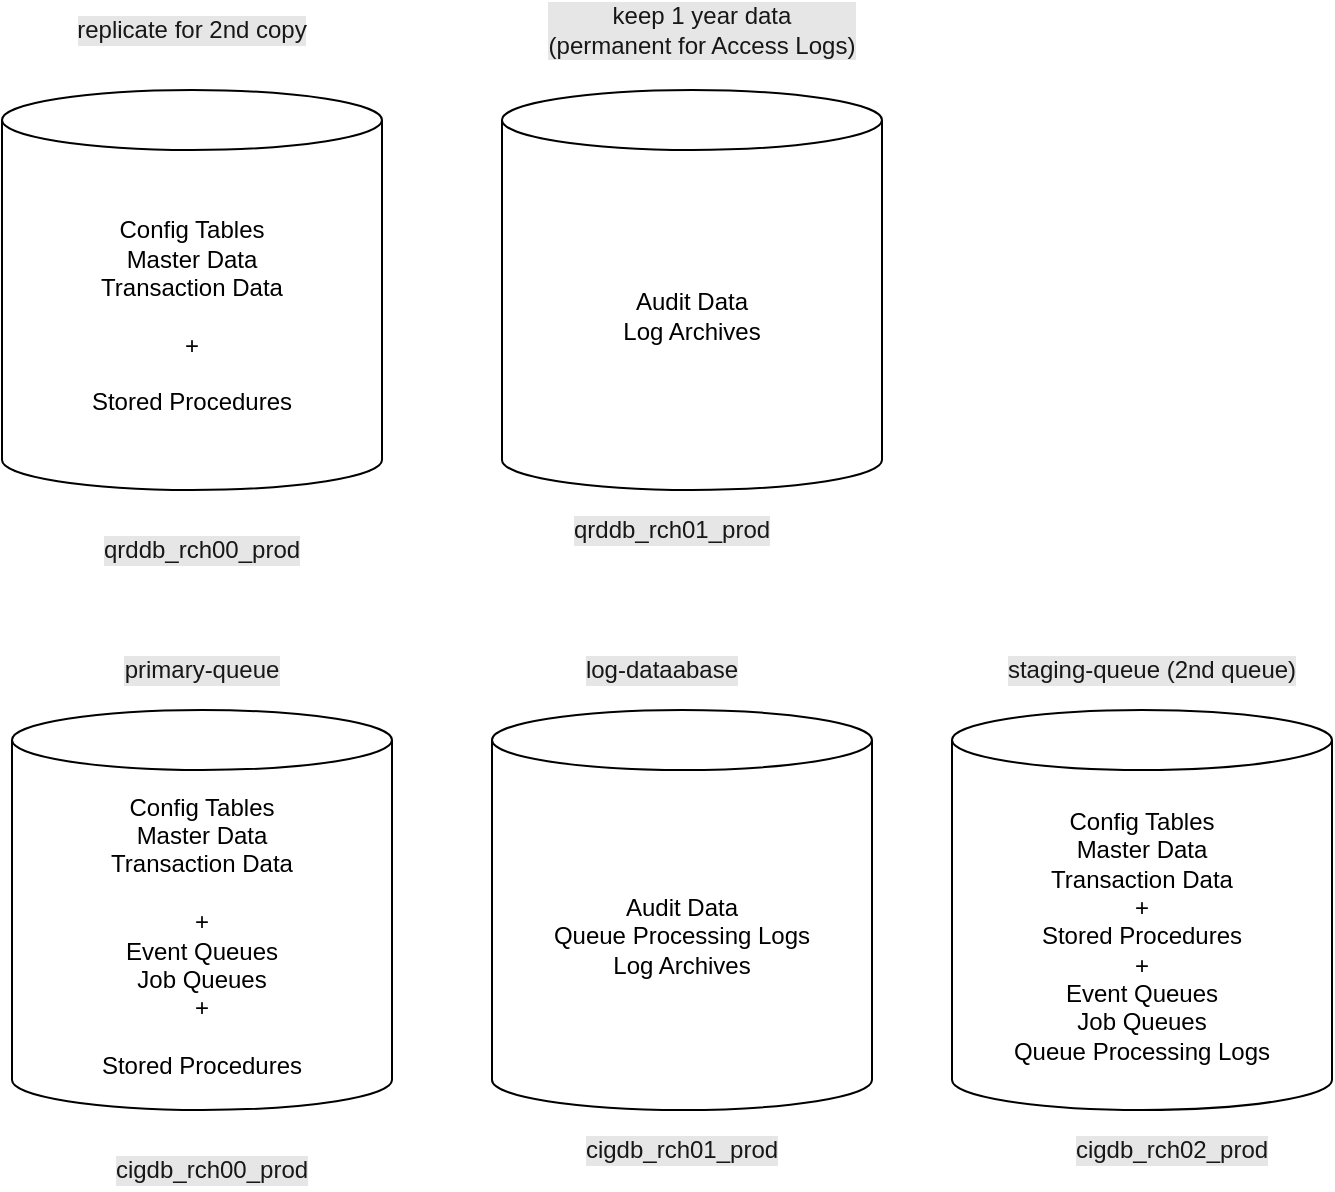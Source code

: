 <mxfile version="13.10.0" type="embed">
    <diagram id="M6VVdp_PShIjpn4tF2mF" name="Page-1">
        <mxGraphModel dx="1147" dy="667" grid="1" gridSize="10" guides="1" tooltips="1" connect="1" arrows="1" fold="1" page="1" pageScale="1" pageWidth="850" pageHeight="1100" math="0" shadow="0">
            <root>
                <mxCell id="0"/>
                <mxCell id="1" parent="0"/>
                <mxCell id="2" value="Config Tables&lt;br&gt;Master Data&lt;br&gt;Transaction Data&lt;br&gt;&lt;br&gt;+&lt;br&gt;&lt;br&gt;Stored Procedures" style="shape=cylinder3;whiteSpace=wrap;html=1;boundedLbl=1;backgroundOutline=1;size=15;" parent="1" vertex="1">
                    <mxGeometry x="140" y="200" width="190" height="200" as="geometry"/>
                </mxCell>
                <mxCell id="4" value="Audit Data&lt;br&gt;Log Archives" style="shape=cylinder3;whiteSpace=wrap;html=1;boundedLbl=1;backgroundOutline=1;size=15;" parent="1" vertex="1">
                    <mxGeometry x="390" y="200" width="190" height="200" as="geometry"/>
                </mxCell>
                <mxCell id="5" value="qrddb_rch00_prod" style="text;html=1;strokeColor=none;fillColor=none;align=center;verticalAlign=middle;whiteSpace=wrap;rounded=0;labelBackgroundColor=#171717;" parent="1" vertex="1">
                    <mxGeometry x="220" y="420" width="40" height="20" as="geometry"/>
                </mxCell>
                <mxCell id="6" value="qrddb_rch01_prod" style="text;html=1;strokeColor=none;fillColor=none;align=center;verticalAlign=middle;whiteSpace=wrap;rounded=0;labelBackgroundColor=#171717;" parent="1" vertex="1">
                    <mxGeometry x="455" y="410" width="40" height="20" as="geometry"/>
                </mxCell>
                <mxCell id="8" value="Config Tables&lt;br&gt;Master Data&lt;br&gt;Transaction Data&lt;br&gt;&lt;br&gt;+&lt;br&gt;Event Queues&lt;br&gt;Job Queues&lt;br&gt;+&lt;br&gt;&lt;br&gt;Stored Procedures" style="shape=cylinder3;whiteSpace=wrap;html=1;boundedLbl=1;backgroundOutline=1;size=15;" parent="1" vertex="1">
                    <mxGeometry x="145" y="510" width="190" height="200" as="geometry"/>
                </mxCell>
                <mxCell id="9" value="Audit Data&lt;br&gt;Queue Processing Logs&lt;br&gt;Log Archives" style="shape=cylinder3;whiteSpace=wrap;html=1;boundedLbl=1;backgroundOutline=1;size=15;" parent="1" vertex="1">
                    <mxGeometry x="385" y="510" width="190" height="200" as="geometry"/>
                </mxCell>
                <mxCell id="10" value="Config Tables&lt;br&gt;Master Data&lt;br&gt;Transaction Data&lt;br&gt;+&lt;br&gt;Stored Procedures&lt;br&gt;+&lt;br&gt;Event Queues&lt;br&gt;Job Queues&lt;br&gt;Queue Processing Logs" style="shape=cylinder3;whiteSpace=wrap;html=1;boundedLbl=1;backgroundOutline=1;size=15;" parent="1" vertex="1">
                    <mxGeometry x="615" y="510" width="190" height="200" as="geometry"/>
                </mxCell>
                <mxCell id="11" value="cigdb_rch00_prod" style="text;html=1;strokeColor=none;fillColor=none;align=center;verticalAlign=middle;whiteSpace=wrap;rounded=0;labelBackgroundColor=#171717;" parent="1" vertex="1">
                    <mxGeometry x="225" y="730" width="40" height="20" as="geometry"/>
                </mxCell>
                <mxCell id="13" value="cigdb_rch02_prod" style="text;html=1;strokeColor=none;fillColor=none;align=center;verticalAlign=middle;whiteSpace=wrap;rounded=0;labelBackgroundColor=#E6E6E6;fontColor=#171717;" parent="1" vertex="1">
                    <mxGeometry x="705" y="720" width="40" height="20" as="geometry"/>
                </mxCell>
                <mxCell id="16" value="cigdb_rch01_prod" style="text;html=1;strokeColor=none;fillColor=none;align=center;verticalAlign=middle;whiteSpace=wrap;rounded=0;labelBackgroundColor=#171717;" parent="1" vertex="1">
                    <mxGeometry x="460" y="720" width="40" height="20" as="geometry"/>
                </mxCell>
                <mxCell id="22" value="replicate for 2nd copy" style="text;html=1;strokeColor=none;fillColor=none;align=center;verticalAlign=middle;whiteSpace=wrap;rounded=0;labelBackgroundColor=#171717;" parent="1" vertex="1">
                    <mxGeometry x="166.25" y="160" width="137.5" height="20" as="geometry"/>
                </mxCell>
                <mxCell id="23" value="replicate for 2nd copy" style="text;html=1;strokeColor=none;fillColor=none;align=center;verticalAlign=middle;whiteSpace=wrap;rounded=0;labelBackgroundColor=#E6E6E6;fontColor=#171717;" parent="1" vertex="1">
                    <mxGeometry x="166.25" y="160" width="137.5" height="20" as="geometry"/>
                </mxCell>
                <mxCell id="25" value="keep 1 year data&lt;br&gt;(permanent for Access Logs)" style="text;html=1;strokeColor=none;fillColor=none;align=center;verticalAlign=middle;whiteSpace=wrap;rounded=0;labelBackgroundColor=#E6E6E6;fontColor=#171717;" parent="1" vertex="1">
                    <mxGeometry x="400" y="160" width="180" height="20" as="geometry"/>
                </mxCell>
                <mxCell id="26" value="qrddb_rch00_prod" style="text;html=1;strokeColor=none;fillColor=none;align=center;verticalAlign=middle;whiteSpace=wrap;rounded=0;labelBackgroundColor=#E6E6E6;fontColor=#171717;" parent="1" vertex="1">
                    <mxGeometry x="220" y="420" width="40" height="20" as="geometry"/>
                </mxCell>
                <mxCell id="27" value="qrddb_rch01_prod" style="text;html=1;strokeColor=none;fillColor=none;align=center;verticalAlign=middle;whiteSpace=wrap;rounded=0;labelBackgroundColor=#E6E6E6;fontColor=#171717;" parent="1" vertex="1">
                    <mxGeometry x="455" y="410" width="40" height="20" as="geometry"/>
                </mxCell>
                <mxCell id="29" value="cigdb_rch00_prod" style="text;html=1;strokeColor=none;fillColor=none;align=center;verticalAlign=middle;whiteSpace=wrap;rounded=0;labelBackgroundColor=#E6E6E6;fontColor=#171717;" parent="1" vertex="1">
                    <mxGeometry x="225" y="730" width="40" height="20" as="geometry"/>
                </mxCell>
                <mxCell id="30" value="cigdb_rch01_prod" style="text;html=1;strokeColor=none;fillColor=none;align=center;verticalAlign=middle;whiteSpace=wrap;rounded=0;labelBackgroundColor=#E6E6E6;fontColor=#171717;" parent="1" vertex="1">
                    <mxGeometry x="460" y="720" width="40" height="20" as="geometry"/>
                </mxCell>
                <mxCell id="31" value="staging-queue (2nd queue)" style="text;html=1;strokeColor=none;fillColor=none;align=center;verticalAlign=middle;whiteSpace=wrap;rounded=0;labelBackgroundColor=#E6E6E6;fontColor=#171717;" vertex="1" parent="1">
                    <mxGeometry x="625" y="480" width="180" height="20" as="geometry"/>
                </mxCell>
                <mxCell id="32" value="primary-queue" style="text;html=1;strokeColor=none;fillColor=none;align=center;verticalAlign=middle;whiteSpace=wrap;rounded=0;labelBackgroundColor=#E6E6E6;fontColor=#171717;" vertex="1" parent="1">
                    <mxGeometry x="150" y="480" width="180" height="20" as="geometry"/>
                </mxCell>
                <mxCell id="33" value="log-dataabase" style="text;html=1;strokeColor=none;fillColor=none;align=center;verticalAlign=middle;whiteSpace=wrap;rounded=0;labelBackgroundColor=#E6E6E6;fontColor=#171717;" vertex="1" parent="1">
                    <mxGeometry x="380" y="480" width="180" height="20" as="geometry"/>
                </mxCell>
            </root>
        </mxGraphModel>
    </diagram>
</mxfile>
